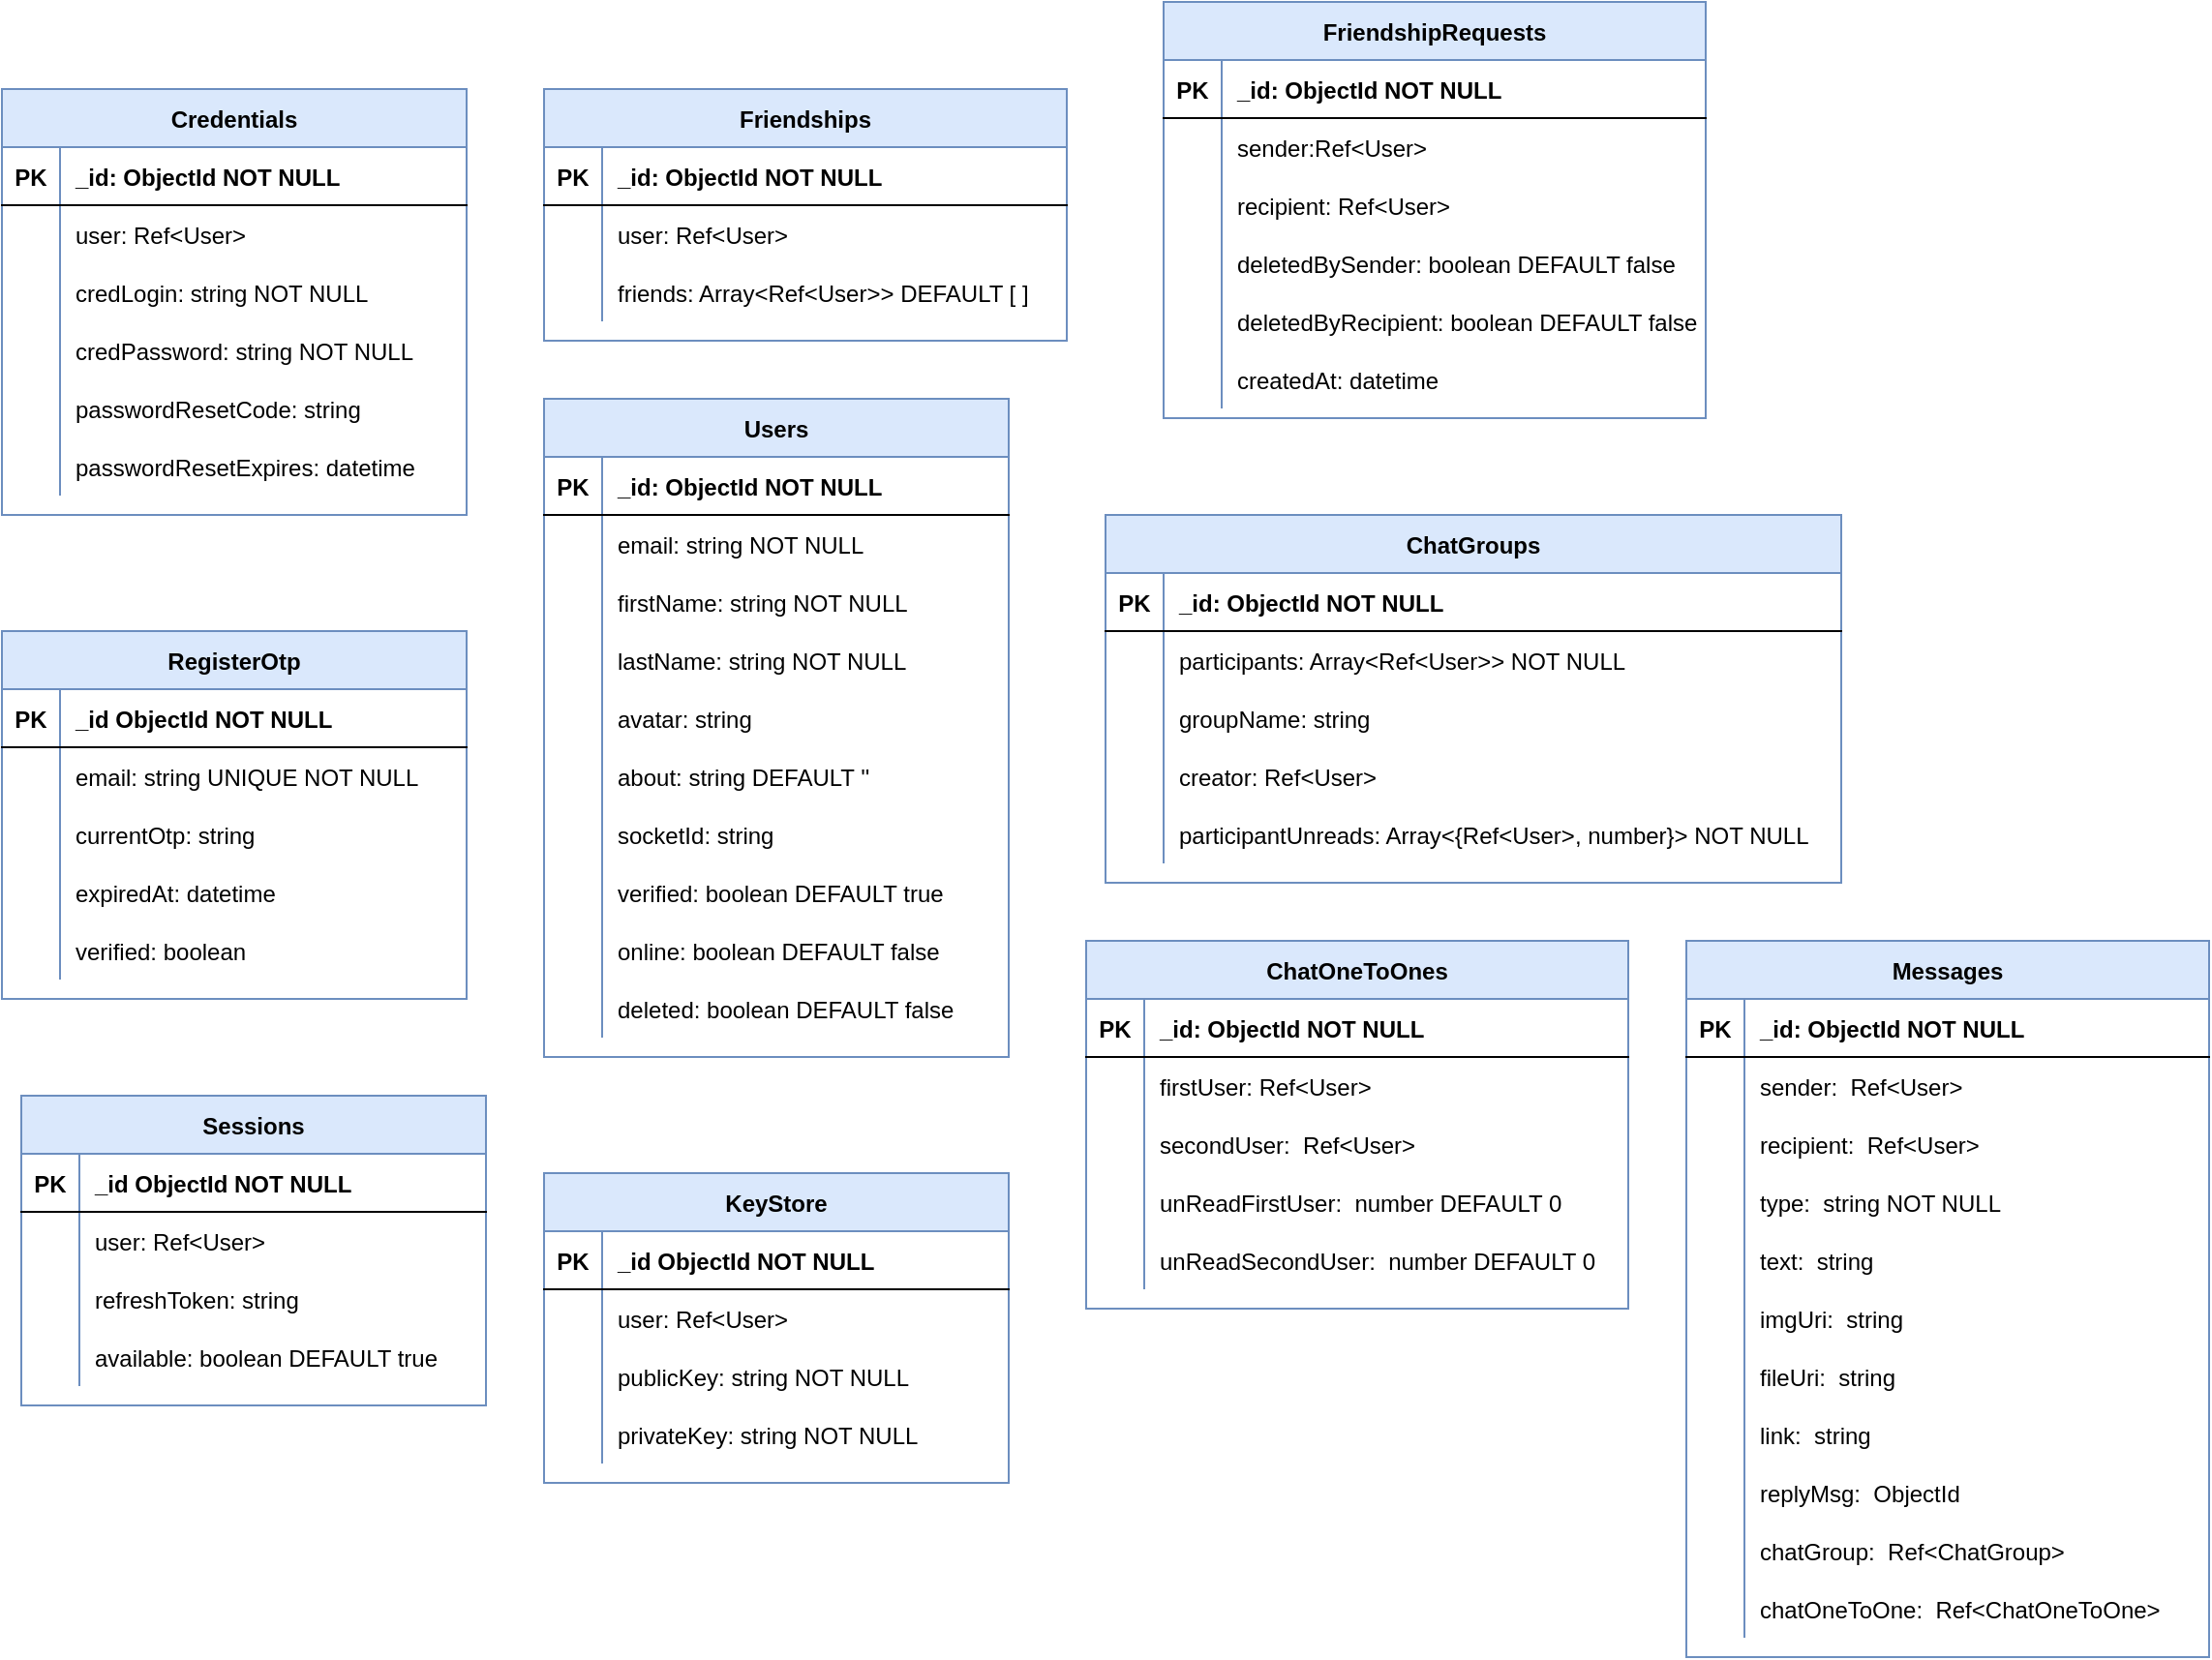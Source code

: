 <mxfile version="22.0.2" type="device">
  <diagram id="R2lEEEUBdFMjLlhIrx00" name="Page-1">
    <mxGraphModel dx="2330" dy="877" grid="1" gridSize="10" guides="1" tooltips="1" connect="1" arrows="1" fold="1" page="1" pageScale="1" pageWidth="850" pageHeight="1100" math="0" shadow="0" extFonts="Permanent Marker^https://fonts.googleapis.com/css?family=Permanent+Marker">
      <root>
        <mxCell id="0" />
        <mxCell id="1" parent="0" />
        <mxCell id="C-vyLk0tnHw3VtMMgP7b-2" value="Credentials" style="shape=table;startSize=30;container=1;collapsible=1;childLayout=tableLayout;fixedRows=1;rowLines=0;fontStyle=1;align=center;resizeLast=1;fillColor=#dae8fc;strokeColor=#6c8ebf;" parent="1" vertex="1">
          <mxGeometry x="-480" y="160" width="240" height="220" as="geometry" />
        </mxCell>
        <mxCell id="C-vyLk0tnHw3VtMMgP7b-3" value="" style="shape=partialRectangle;collapsible=0;dropTarget=0;pointerEvents=0;fillColor=none;points=[[0,0.5],[1,0.5]];portConstraint=eastwest;top=0;left=0;right=0;bottom=1;" parent="C-vyLk0tnHw3VtMMgP7b-2" vertex="1">
          <mxGeometry y="30" width="240" height="30" as="geometry" />
        </mxCell>
        <mxCell id="C-vyLk0tnHw3VtMMgP7b-4" value="PK" style="shape=partialRectangle;overflow=hidden;connectable=0;fillColor=none;top=0;left=0;bottom=0;right=0;fontStyle=1;" parent="C-vyLk0tnHw3VtMMgP7b-3" vertex="1">
          <mxGeometry width="30" height="30" as="geometry">
            <mxRectangle width="30" height="30" as="alternateBounds" />
          </mxGeometry>
        </mxCell>
        <mxCell id="C-vyLk0tnHw3VtMMgP7b-5" value="_id: ObjectId NOT NULL " style="shape=partialRectangle;overflow=hidden;connectable=0;fillColor=none;top=0;left=0;bottom=0;right=0;align=left;spacingLeft=6;fontStyle=1;" parent="C-vyLk0tnHw3VtMMgP7b-3" vertex="1">
          <mxGeometry x="30" width="210" height="30" as="geometry">
            <mxRectangle width="210" height="30" as="alternateBounds" />
          </mxGeometry>
        </mxCell>
        <mxCell id="C-vyLk0tnHw3VtMMgP7b-6" value="" style="shape=partialRectangle;collapsible=0;dropTarget=0;pointerEvents=0;fillColor=none;points=[[0,0.5],[1,0.5]];portConstraint=eastwest;top=0;left=0;right=0;bottom=0;" parent="C-vyLk0tnHw3VtMMgP7b-2" vertex="1">
          <mxGeometry y="60" width="240" height="30" as="geometry" />
        </mxCell>
        <mxCell id="C-vyLk0tnHw3VtMMgP7b-7" value="" style="shape=partialRectangle;overflow=hidden;connectable=0;fillColor=none;top=0;left=0;bottom=0;right=0;" parent="C-vyLk0tnHw3VtMMgP7b-6" vertex="1">
          <mxGeometry width="30" height="30" as="geometry">
            <mxRectangle width="30" height="30" as="alternateBounds" />
          </mxGeometry>
        </mxCell>
        <mxCell id="C-vyLk0tnHw3VtMMgP7b-8" value="user: Ref&lt;User&gt;" style="shape=partialRectangle;overflow=hidden;connectable=0;fillColor=none;top=0;left=0;bottom=0;right=0;align=left;spacingLeft=6;" parent="C-vyLk0tnHw3VtMMgP7b-6" vertex="1">
          <mxGeometry x="30" width="210" height="30" as="geometry">
            <mxRectangle width="210" height="30" as="alternateBounds" />
          </mxGeometry>
        </mxCell>
        <mxCell id="C-vyLk0tnHw3VtMMgP7b-9" value="" style="shape=partialRectangle;collapsible=0;dropTarget=0;pointerEvents=0;fillColor=none;points=[[0,0.5],[1,0.5]];portConstraint=eastwest;top=0;left=0;right=0;bottom=0;" parent="C-vyLk0tnHw3VtMMgP7b-2" vertex="1">
          <mxGeometry y="90" width="240" height="30" as="geometry" />
        </mxCell>
        <mxCell id="C-vyLk0tnHw3VtMMgP7b-10" value="" style="shape=partialRectangle;overflow=hidden;connectable=0;fillColor=none;top=0;left=0;bottom=0;right=0;" parent="C-vyLk0tnHw3VtMMgP7b-9" vertex="1">
          <mxGeometry width="30" height="30" as="geometry">
            <mxRectangle width="30" height="30" as="alternateBounds" />
          </mxGeometry>
        </mxCell>
        <mxCell id="C-vyLk0tnHw3VtMMgP7b-11" value="credLogin: string NOT NULL" style="shape=partialRectangle;overflow=hidden;connectable=0;fillColor=none;top=0;left=0;bottom=0;right=0;align=left;spacingLeft=6;" parent="C-vyLk0tnHw3VtMMgP7b-9" vertex="1">
          <mxGeometry x="30" width="210" height="30" as="geometry">
            <mxRectangle width="210" height="30" as="alternateBounds" />
          </mxGeometry>
        </mxCell>
        <mxCell id="8FXYgfhVbBnevk6M449Y-1" value="" style="shape=partialRectangle;collapsible=0;dropTarget=0;pointerEvents=0;fillColor=none;points=[[0,0.5],[1,0.5]];portConstraint=eastwest;top=0;left=0;right=0;bottom=0;" parent="C-vyLk0tnHw3VtMMgP7b-2" vertex="1">
          <mxGeometry y="120" width="240" height="30" as="geometry" />
        </mxCell>
        <mxCell id="8FXYgfhVbBnevk6M449Y-2" value="" style="shape=partialRectangle;overflow=hidden;connectable=0;fillColor=none;top=0;left=0;bottom=0;right=0;" parent="8FXYgfhVbBnevk6M449Y-1" vertex="1">
          <mxGeometry width="30" height="30" as="geometry">
            <mxRectangle width="30" height="30" as="alternateBounds" />
          </mxGeometry>
        </mxCell>
        <mxCell id="8FXYgfhVbBnevk6M449Y-3" value="credPassword: string NOT NULL" style="shape=partialRectangle;overflow=hidden;connectable=0;fillColor=none;top=0;left=0;bottom=0;right=0;align=left;spacingLeft=6;" parent="8FXYgfhVbBnevk6M449Y-1" vertex="1">
          <mxGeometry x="30" width="210" height="30" as="geometry">
            <mxRectangle width="210" height="30" as="alternateBounds" />
          </mxGeometry>
        </mxCell>
        <mxCell id="8FXYgfhVbBnevk6M449Y-4" value="" style="shape=partialRectangle;collapsible=0;dropTarget=0;pointerEvents=0;fillColor=none;points=[[0,0.5],[1,0.5]];portConstraint=eastwest;top=0;left=0;right=0;bottom=0;" parent="C-vyLk0tnHw3VtMMgP7b-2" vertex="1">
          <mxGeometry y="150" width="240" height="30" as="geometry" />
        </mxCell>
        <mxCell id="8FXYgfhVbBnevk6M449Y-5" value="" style="shape=partialRectangle;overflow=hidden;connectable=0;fillColor=none;top=0;left=0;bottom=0;right=0;" parent="8FXYgfhVbBnevk6M449Y-4" vertex="1">
          <mxGeometry width="30" height="30" as="geometry">
            <mxRectangle width="30" height="30" as="alternateBounds" />
          </mxGeometry>
        </mxCell>
        <mxCell id="8FXYgfhVbBnevk6M449Y-6" value="passwordResetCode: string" style="shape=partialRectangle;overflow=hidden;connectable=0;fillColor=none;top=0;left=0;bottom=0;right=0;align=left;spacingLeft=6;" parent="8FXYgfhVbBnevk6M449Y-4" vertex="1">
          <mxGeometry x="30" width="210" height="30" as="geometry">
            <mxRectangle width="210" height="30" as="alternateBounds" />
          </mxGeometry>
        </mxCell>
        <mxCell id="8FXYgfhVbBnevk6M449Y-7" value="" style="shape=partialRectangle;collapsible=0;dropTarget=0;pointerEvents=0;fillColor=none;points=[[0,0.5],[1,0.5]];portConstraint=eastwest;top=0;left=0;right=0;bottom=0;" parent="C-vyLk0tnHw3VtMMgP7b-2" vertex="1">
          <mxGeometry y="180" width="240" height="30" as="geometry" />
        </mxCell>
        <mxCell id="8FXYgfhVbBnevk6M449Y-8" value="" style="shape=partialRectangle;overflow=hidden;connectable=0;fillColor=none;top=0;left=0;bottom=0;right=0;" parent="8FXYgfhVbBnevk6M449Y-7" vertex="1">
          <mxGeometry width="30" height="30" as="geometry">
            <mxRectangle width="30" height="30" as="alternateBounds" />
          </mxGeometry>
        </mxCell>
        <mxCell id="8FXYgfhVbBnevk6M449Y-9" value="passwordResetExpires: datetime " style="shape=partialRectangle;overflow=hidden;connectable=0;fillColor=none;top=0;left=0;bottom=0;right=0;align=left;spacingLeft=6;" parent="8FXYgfhVbBnevk6M449Y-7" vertex="1">
          <mxGeometry x="30" width="210" height="30" as="geometry">
            <mxRectangle width="210" height="30" as="alternateBounds" />
          </mxGeometry>
        </mxCell>
        <mxCell id="C-vyLk0tnHw3VtMMgP7b-13" value="RegisterOtp" style="shape=table;startSize=30;container=1;collapsible=1;childLayout=tableLayout;fixedRows=1;rowLines=0;fontStyle=1;align=center;resizeLast=1;fillColor=#dae8fc;strokeColor=#6c8ebf;" parent="1" vertex="1">
          <mxGeometry x="-480" y="440" width="240" height="190" as="geometry" />
        </mxCell>
        <mxCell id="C-vyLk0tnHw3VtMMgP7b-14" value="" style="shape=partialRectangle;collapsible=0;dropTarget=0;pointerEvents=0;fillColor=none;points=[[0,0.5],[1,0.5]];portConstraint=eastwest;top=0;left=0;right=0;bottom=1;" parent="C-vyLk0tnHw3VtMMgP7b-13" vertex="1">
          <mxGeometry y="30" width="240" height="30" as="geometry" />
        </mxCell>
        <mxCell id="C-vyLk0tnHw3VtMMgP7b-15" value="PK" style="shape=partialRectangle;overflow=hidden;connectable=0;fillColor=none;top=0;left=0;bottom=0;right=0;fontStyle=1;" parent="C-vyLk0tnHw3VtMMgP7b-14" vertex="1">
          <mxGeometry width="30" height="30" as="geometry">
            <mxRectangle width="30" height="30" as="alternateBounds" />
          </mxGeometry>
        </mxCell>
        <mxCell id="C-vyLk0tnHw3VtMMgP7b-16" value="_id ObjectId NOT NULL " style="shape=partialRectangle;overflow=hidden;connectable=0;fillColor=none;top=0;left=0;bottom=0;right=0;align=left;spacingLeft=6;fontStyle=1;" parent="C-vyLk0tnHw3VtMMgP7b-14" vertex="1">
          <mxGeometry x="30" width="210" height="30" as="geometry">
            <mxRectangle width="210" height="30" as="alternateBounds" />
          </mxGeometry>
        </mxCell>
        <mxCell id="C-vyLk0tnHw3VtMMgP7b-17" value="" style="shape=partialRectangle;collapsible=0;dropTarget=0;pointerEvents=0;fillColor=none;points=[[0,0.5],[1,0.5]];portConstraint=eastwest;top=0;left=0;right=0;bottom=0;" parent="C-vyLk0tnHw3VtMMgP7b-13" vertex="1">
          <mxGeometry y="60" width="240" height="30" as="geometry" />
        </mxCell>
        <mxCell id="C-vyLk0tnHw3VtMMgP7b-18" value="" style="shape=partialRectangle;overflow=hidden;connectable=0;fillColor=none;top=0;left=0;bottom=0;right=0;" parent="C-vyLk0tnHw3VtMMgP7b-17" vertex="1">
          <mxGeometry width="30" height="30" as="geometry">
            <mxRectangle width="30" height="30" as="alternateBounds" />
          </mxGeometry>
        </mxCell>
        <mxCell id="C-vyLk0tnHw3VtMMgP7b-19" value="email: string UNIQUE NOT NULL" style="shape=partialRectangle;overflow=hidden;connectable=0;fillColor=none;top=0;left=0;bottom=0;right=0;align=left;spacingLeft=6;" parent="C-vyLk0tnHw3VtMMgP7b-17" vertex="1">
          <mxGeometry x="30" width="210" height="30" as="geometry">
            <mxRectangle width="210" height="30" as="alternateBounds" />
          </mxGeometry>
        </mxCell>
        <mxCell id="C-vyLk0tnHw3VtMMgP7b-20" value="" style="shape=partialRectangle;collapsible=0;dropTarget=0;pointerEvents=0;fillColor=none;points=[[0,0.5],[1,0.5]];portConstraint=eastwest;top=0;left=0;right=0;bottom=0;" parent="C-vyLk0tnHw3VtMMgP7b-13" vertex="1">
          <mxGeometry y="90" width="240" height="30" as="geometry" />
        </mxCell>
        <mxCell id="C-vyLk0tnHw3VtMMgP7b-21" value="" style="shape=partialRectangle;overflow=hidden;connectable=0;fillColor=none;top=0;left=0;bottom=0;right=0;" parent="C-vyLk0tnHw3VtMMgP7b-20" vertex="1">
          <mxGeometry width="30" height="30" as="geometry">
            <mxRectangle width="30" height="30" as="alternateBounds" />
          </mxGeometry>
        </mxCell>
        <mxCell id="C-vyLk0tnHw3VtMMgP7b-22" value="currentOtp: string" style="shape=partialRectangle;overflow=hidden;connectable=0;fillColor=none;top=0;left=0;bottom=0;right=0;align=left;spacingLeft=6;" parent="C-vyLk0tnHw3VtMMgP7b-20" vertex="1">
          <mxGeometry x="30" width="210" height="30" as="geometry">
            <mxRectangle width="210" height="30" as="alternateBounds" />
          </mxGeometry>
        </mxCell>
        <mxCell id="8FXYgfhVbBnevk6M449Y-10" value="" style="shape=partialRectangle;collapsible=0;dropTarget=0;pointerEvents=0;fillColor=none;points=[[0,0.5],[1,0.5]];portConstraint=eastwest;top=0;left=0;right=0;bottom=0;" parent="C-vyLk0tnHw3VtMMgP7b-13" vertex="1">
          <mxGeometry y="120" width="240" height="30" as="geometry" />
        </mxCell>
        <mxCell id="8FXYgfhVbBnevk6M449Y-11" value="" style="shape=partialRectangle;overflow=hidden;connectable=0;fillColor=none;top=0;left=0;bottom=0;right=0;" parent="8FXYgfhVbBnevk6M449Y-10" vertex="1">
          <mxGeometry width="30" height="30" as="geometry">
            <mxRectangle width="30" height="30" as="alternateBounds" />
          </mxGeometry>
        </mxCell>
        <mxCell id="8FXYgfhVbBnevk6M449Y-12" value="expiredAt: datetime " style="shape=partialRectangle;overflow=hidden;connectable=0;fillColor=none;top=0;left=0;bottom=0;right=0;align=left;spacingLeft=6;" parent="8FXYgfhVbBnevk6M449Y-10" vertex="1">
          <mxGeometry x="30" width="210" height="30" as="geometry">
            <mxRectangle width="210" height="30" as="alternateBounds" />
          </mxGeometry>
        </mxCell>
        <mxCell id="CXxv9O39X2KlTezxUSVJ-1" value="" style="shape=partialRectangle;collapsible=0;dropTarget=0;pointerEvents=0;fillColor=none;points=[[0,0.5],[1,0.5]];portConstraint=eastwest;top=0;left=0;right=0;bottom=0;" parent="C-vyLk0tnHw3VtMMgP7b-13" vertex="1">
          <mxGeometry y="150" width="240" height="30" as="geometry" />
        </mxCell>
        <mxCell id="CXxv9O39X2KlTezxUSVJ-2" value="" style="shape=partialRectangle;overflow=hidden;connectable=0;fillColor=none;top=0;left=0;bottom=0;right=0;" parent="CXxv9O39X2KlTezxUSVJ-1" vertex="1">
          <mxGeometry width="30" height="30" as="geometry">
            <mxRectangle width="30" height="30" as="alternateBounds" />
          </mxGeometry>
        </mxCell>
        <mxCell id="CXxv9O39X2KlTezxUSVJ-3" value="verified: boolean " style="shape=partialRectangle;overflow=hidden;connectable=0;fillColor=none;top=0;left=0;bottom=0;right=0;align=left;spacingLeft=6;" parent="CXxv9O39X2KlTezxUSVJ-1" vertex="1">
          <mxGeometry x="30" width="210" height="30" as="geometry">
            <mxRectangle width="210" height="30" as="alternateBounds" />
          </mxGeometry>
        </mxCell>
        <mxCell id="8FXYgfhVbBnevk6M449Y-16" value="Sessions" style="shape=table;startSize=30;container=1;collapsible=1;childLayout=tableLayout;fixedRows=1;rowLines=0;fontStyle=1;align=center;resizeLast=1;fillColor=#dae8fc;strokeColor=#6c8ebf;" parent="1" vertex="1">
          <mxGeometry x="-470" y="680" width="240" height="160" as="geometry" />
        </mxCell>
        <mxCell id="8FXYgfhVbBnevk6M449Y-17" value="" style="shape=partialRectangle;collapsible=0;dropTarget=0;pointerEvents=0;fillColor=none;points=[[0,0.5],[1,0.5]];portConstraint=eastwest;top=0;left=0;right=0;bottom=1;" parent="8FXYgfhVbBnevk6M449Y-16" vertex="1">
          <mxGeometry y="30" width="240" height="30" as="geometry" />
        </mxCell>
        <mxCell id="8FXYgfhVbBnevk6M449Y-18" value="PK" style="shape=partialRectangle;overflow=hidden;connectable=0;fillColor=none;top=0;left=0;bottom=0;right=0;fontStyle=1;" parent="8FXYgfhVbBnevk6M449Y-17" vertex="1">
          <mxGeometry width="30" height="30" as="geometry">
            <mxRectangle width="30" height="30" as="alternateBounds" />
          </mxGeometry>
        </mxCell>
        <mxCell id="8FXYgfhVbBnevk6M449Y-19" value="_id ObjectId NOT NULL " style="shape=partialRectangle;overflow=hidden;connectable=0;fillColor=none;top=0;left=0;bottom=0;right=0;align=left;spacingLeft=6;fontStyle=1;" parent="8FXYgfhVbBnevk6M449Y-17" vertex="1">
          <mxGeometry x="30" width="210" height="30" as="geometry">
            <mxRectangle width="210" height="30" as="alternateBounds" />
          </mxGeometry>
        </mxCell>
        <mxCell id="8FXYgfhVbBnevk6M449Y-20" value="" style="shape=partialRectangle;collapsible=0;dropTarget=0;pointerEvents=0;fillColor=none;points=[[0,0.5],[1,0.5]];portConstraint=eastwest;top=0;left=0;right=0;bottom=0;" parent="8FXYgfhVbBnevk6M449Y-16" vertex="1">
          <mxGeometry y="60" width="240" height="30" as="geometry" />
        </mxCell>
        <mxCell id="8FXYgfhVbBnevk6M449Y-21" value="" style="shape=partialRectangle;overflow=hidden;connectable=0;fillColor=none;top=0;left=0;bottom=0;right=0;" parent="8FXYgfhVbBnevk6M449Y-20" vertex="1">
          <mxGeometry width="30" height="30" as="geometry">
            <mxRectangle width="30" height="30" as="alternateBounds" />
          </mxGeometry>
        </mxCell>
        <mxCell id="8FXYgfhVbBnevk6M449Y-22" value="user: Ref&lt;User&gt;" style="shape=partialRectangle;overflow=hidden;connectable=0;fillColor=none;top=0;left=0;bottom=0;right=0;align=left;spacingLeft=6;" parent="8FXYgfhVbBnevk6M449Y-20" vertex="1">
          <mxGeometry x="30" width="210" height="30" as="geometry">
            <mxRectangle width="210" height="30" as="alternateBounds" />
          </mxGeometry>
        </mxCell>
        <mxCell id="8FXYgfhVbBnevk6M449Y-23" value="" style="shape=partialRectangle;collapsible=0;dropTarget=0;pointerEvents=0;fillColor=none;points=[[0,0.5],[1,0.5]];portConstraint=eastwest;top=0;left=0;right=0;bottom=0;" parent="8FXYgfhVbBnevk6M449Y-16" vertex="1">
          <mxGeometry y="90" width="240" height="30" as="geometry" />
        </mxCell>
        <mxCell id="8FXYgfhVbBnevk6M449Y-24" value="" style="shape=partialRectangle;overflow=hidden;connectable=0;fillColor=none;top=0;left=0;bottom=0;right=0;" parent="8FXYgfhVbBnevk6M449Y-23" vertex="1">
          <mxGeometry width="30" height="30" as="geometry">
            <mxRectangle width="30" height="30" as="alternateBounds" />
          </mxGeometry>
        </mxCell>
        <mxCell id="8FXYgfhVbBnevk6M449Y-25" value="refreshToken: string" style="shape=partialRectangle;overflow=hidden;connectable=0;fillColor=none;top=0;left=0;bottom=0;right=0;align=left;spacingLeft=6;" parent="8FXYgfhVbBnevk6M449Y-23" vertex="1">
          <mxGeometry x="30" width="210" height="30" as="geometry">
            <mxRectangle width="210" height="30" as="alternateBounds" />
          </mxGeometry>
        </mxCell>
        <mxCell id="8FXYgfhVbBnevk6M449Y-33" value="" style="shape=partialRectangle;collapsible=0;dropTarget=0;pointerEvents=0;fillColor=none;points=[[0,0.5],[1,0.5]];portConstraint=eastwest;top=0;left=0;right=0;bottom=0;" parent="8FXYgfhVbBnevk6M449Y-16" vertex="1">
          <mxGeometry y="120" width="240" height="30" as="geometry" />
        </mxCell>
        <mxCell id="8FXYgfhVbBnevk6M449Y-34" value="" style="shape=partialRectangle;overflow=hidden;connectable=0;fillColor=none;top=0;left=0;bottom=0;right=0;" parent="8FXYgfhVbBnevk6M449Y-33" vertex="1">
          <mxGeometry width="30" height="30" as="geometry">
            <mxRectangle width="30" height="30" as="alternateBounds" />
          </mxGeometry>
        </mxCell>
        <mxCell id="8FXYgfhVbBnevk6M449Y-35" value="available: boolean DEFAULT true" style="shape=partialRectangle;overflow=hidden;connectable=0;fillColor=none;top=0;left=0;bottom=0;right=0;align=left;spacingLeft=6;" parent="8FXYgfhVbBnevk6M449Y-33" vertex="1">
          <mxGeometry x="30" width="210" height="30" as="geometry">
            <mxRectangle width="210" height="30" as="alternateBounds" />
          </mxGeometry>
        </mxCell>
        <mxCell id="8FXYgfhVbBnevk6M449Y-36" value="KeyStore" style="shape=table;startSize=30;container=1;collapsible=1;childLayout=tableLayout;fixedRows=1;rowLines=0;fontStyle=1;align=center;resizeLast=1;fillColor=#dae8fc;strokeColor=#6c8ebf;" parent="1" vertex="1">
          <mxGeometry x="-200" y="720" width="240" height="160" as="geometry" />
        </mxCell>
        <mxCell id="8FXYgfhVbBnevk6M449Y-37" value="" style="shape=partialRectangle;collapsible=0;dropTarget=0;pointerEvents=0;fillColor=none;points=[[0,0.5],[1,0.5]];portConstraint=eastwest;top=0;left=0;right=0;bottom=1;" parent="8FXYgfhVbBnevk6M449Y-36" vertex="1">
          <mxGeometry y="30" width="240" height="30" as="geometry" />
        </mxCell>
        <mxCell id="8FXYgfhVbBnevk6M449Y-38" value="PK" style="shape=partialRectangle;overflow=hidden;connectable=0;fillColor=none;top=0;left=0;bottom=0;right=0;fontStyle=1;" parent="8FXYgfhVbBnevk6M449Y-37" vertex="1">
          <mxGeometry width="30" height="30" as="geometry">
            <mxRectangle width="30" height="30" as="alternateBounds" />
          </mxGeometry>
        </mxCell>
        <mxCell id="8FXYgfhVbBnevk6M449Y-39" value="_id ObjectId NOT NULL " style="shape=partialRectangle;overflow=hidden;connectable=0;fillColor=none;top=0;left=0;bottom=0;right=0;align=left;spacingLeft=6;fontStyle=1;" parent="8FXYgfhVbBnevk6M449Y-37" vertex="1">
          <mxGeometry x="30" width="210" height="30" as="geometry">
            <mxRectangle width="210" height="30" as="alternateBounds" />
          </mxGeometry>
        </mxCell>
        <mxCell id="8FXYgfhVbBnevk6M449Y-40" value="" style="shape=partialRectangle;collapsible=0;dropTarget=0;pointerEvents=0;fillColor=none;points=[[0,0.5],[1,0.5]];portConstraint=eastwest;top=0;left=0;right=0;bottom=0;" parent="8FXYgfhVbBnevk6M449Y-36" vertex="1">
          <mxGeometry y="60" width="240" height="30" as="geometry" />
        </mxCell>
        <mxCell id="8FXYgfhVbBnevk6M449Y-41" value="" style="shape=partialRectangle;overflow=hidden;connectable=0;fillColor=none;top=0;left=0;bottom=0;right=0;" parent="8FXYgfhVbBnevk6M449Y-40" vertex="1">
          <mxGeometry width="30" height="30" as="geometry">
            <mxRectangle width="30" height="30" as="alternateBounds" />
          </mxGeometry>
        </mxCell>
        <mxCell id="8FXYgfhVbBnevk6M449Y-42" value="user: Ref&lt;User&gt;" style="shape=partialRectangle;overflow=hidden;connectable=0;fillColor=none;top=0;left=0;bottom=0;right=0;align=left;spacingLeft=6;" parent="8FXYgfhVbBnevk6M449Y-40" vertex="1">
          <mxGeometry x="30" width="210" height="30" as="geometry">
            <mxRectangle width="210" height="30" as="alternateBounds" />
          </mxGeometry>
        </mxCell>
        <mxCell id="8FXYgfhVbBnevk6M449Y-43" value="" style="shape=partialRectangle;collapsible=0;dropTarget=0;pointerEvents=0;fillColor=none;points=[[0,0.5],[1,0.5]];portConstraint=eastwest;top=0;left=0;right=0;bottom=0;" parent="8FXYgfhVbBnevk6M449Y-36" vertex="1">
          <mxGeometry y="90" width="240" height="30" as="geometry" />
        </mxCell>
        <mxCell id="8FXYgfhVbBnevk6M449Y-44" value="" style="shape=partialRectangle;overflow=hidden;connectable=0;fillColor=none;top=0;left=0;bottom=0;right=0;" parent="8FXYgfhVbBnevk6M449Y-43" vertex="1">
          <mxGeometry width="30" height="30" as="geometry">
            <mxRectangle width="30" height="30" as="alternateBounds" />
          </mxGeometry>
        </mxCell>
        <mxCell id="8FXYgfhVbBnevk6M449Y-45" value="publicKey: string NOT NULL" style="shape=partialRectangle;overflow=hidden;connectable=0;fillColor=none;top=0;left=0;bottom=0;right=0;align=left;spacingLeft=6;" parent="8FXYgfhVbBnevk6M449Y-43" vertex="1">
          <mxGeometry x="30" width="210" height="30" as="geometry">
            <mxRectangle width="210" height="30" as="alternateBounds" />
          </mxGeometry>
        </mxCell>
        <mxCell id="8FXYgfhVbBnevk6M449Y-49" value="" style="shape=partialRectangle;collapsible=0;dropTarget=0;pointerEvents=0;fillColor=none;points=[[0,0.5],[1,0.5]];portConstraint=eastwest;top=0;left=0;right=0;bottom=0;" parent="8FXYgfhVbBnevk6M449Y-36" vertex="1">
          <mxGeometry y="120" width="240" height="30" as="geometry" />
        </mxCell>
        <mxCell id="8FXYgfhVbBnevk6M449Y-50" value="" style="shape=partialRectangle;overflow=hidden;connectable=0;fillColor=none;top=0;left=0;bottom=0;right=0;" parent="8FXYgfhVbBnevk6M449Y-49" vertex="1">
          <mxGeometry width="30" height="30" as="geometry">
            <mxRectangle width="30" height="30" as="alternateBounds" />
          </mxGeometry>
        </mxCell>
        <mxCell id="8FXYgfhVbBnevk6M449Y-51" value="privateKey: string NOT NULL" style="shape=partialRectangle;overflow=hidden;connectable=0;fillColor=none;top=0;left=0;bottom=0;right=0;align=left;spacingLeft=6;" parent="8FXYgfhVbBnevk6M449Y-49" vertex="1">
          <mxGeometry x="30" width="210" height="30" as="geometry">
            <mxRectangle width="210" height="30" as="alternateBounds" />
          </mxGeometry>
        </mxCell>
        <mxCell id="C-vyLk0tnHw3VtMMgP7b-23" value="Users" style="shape=table;startSize=30;container=1;collapsible=1;childLayout=tableLayout;fixedRows=1;rowLines=0;fontStyle=1;align=center;resizeLast=1;fillColor=#dae8fc;strokeColor=#6c8ebf;" parent="1" vertex="1">
          <mxGeometry x="-200" y="320" width="240" height="340" as="geometry" />
        </mxCell>
        <mxCell id="C-vyLk0tnHw3VtMMgP7b-24" value="" style="shape=partialRectangle;collapsible=0;dropTarget=0;pointerEvents=0;fillColor=none;points=[[0,0.5],[1,0.5]];portConstraint=eastwest;top=0;left=0;right=0;bottom=1;" parent="C-vyLk0tnHw3VtMMgP7b-23" vertex="1">
          <mxGeometry y="30" width="240" height="30" as="geometry" />
        </mxCell>
        <mxCell id="C-vyLk0tnHw3VtMMgP7b-25" value="PK" style="shape=partialRectangle;overflow=hidden;connectable=0;fillColor=none;top=0;left=0;bottom=0;right=0;fontStyle=1;" parent="C-vyLk0tnHw3VtMMgP7b-24" vertex="1">
          <mxGeometry width="30" height="30" as="geometry">
            <mxRectangle width="30" height="30" as="alternateBounds" />
          </mxGeometry>
        </mxCell>
        <mxCell id="C-vyLk0tnHw3VtMMgP7b-26" value="_id: ObjectId NOT NULL" style="shape=partialRectangle;overflow=hidden;connectable=0;fillColor=none;top=0;left=0;bottom=0;right=0;align=left;spacingLeft=6;fontStyle=1;" parent="C-vyLk0tnHw3VtMMgP7b-24" vertex="1">
          <mxGeometry x="30" width="210" height="30" as="geometry">
            <mxRectangle width="210" height="30" as="alternateBounds" />
          </mxGeometry>
        </mxCell>
        <mxCell id="C-vyLk0tnHw3VtMMgP7b-27" value="" style="shape=partialRectangle;collapsible=0;dropTarget=0;pointerEvents=0;fillColor=none;points=[[0,0.5],[1,0.5]];portConstraint=eastwest;top=0;left=0;right=0;bottom=0;" parent="C-vyLk0tnHw3VtMMgP7b-23" vertex="1">
          <mxGeometry y="60" width="240" height="30" as="geometry" />
        </mxCell>
        <mxCell id="C-vyLk0tnHw3VtMMgP7b-28" value="" style="shape=partialRectangle;overflow=hidden;connectable=0;fillColor=none;top=0;left=0;bottom=0;right=0;" parent="C-vyLk0tnHw3VtMMgP7b-27" vertex="1">
          <mxGeometry width="30" height="30" as="geometry">
            <mxRectangle width="30" height="30" as="alternateBounds" />
          </mxGeometry>
        </mxCell>
        <mxCell id="C-vyLk0tnHw3VtMMgP7b-29" value="email: string NOT NULL" style="shape=partialRectangle;overflow=hidden;connectable=0;fillColor=none;top=0;left=0;bottom=0;right=0;align=left;spacingLeft=6;" parent="C-vyLk0tnHw3VtMMgP7b-27" vertex="1">
          <mxGeometry x="30" width="210" height="30" as="geometry">
            <mxRectangle width="210" height="30" as="alternateBounds" />
          </mxGeometry>
        </mxCell>
        <mxCell id="3KcH85asOdiNwpLxZu9B-2" value="" style="shape=partialRectangle;collapsible=0;dropTarget=0;pointerEvents=0;fillColor=none;points=[[0,0.5],[1,0.5]];portConstraint=eastwest;top=0;left=0;right=0;bottom=0;" parent="C-vyLk0tnHw3VtMMgP7b-23" vertex="1">
          <mxGeometry y="90" width="240" height="30" as="geometry" />
        </mxCell>
        <mxCell id="3KcH85asOdiNwpLxZu9B-3" value="" style="shape=partialRectangle;overflow=hidden;connectable=0;fillColor=none;top=0;left=0;bottom=0;right=0;" parent="3KcH85asOdiNwpLxZu9B-2" vertex="1">
          <mxGeometry width="30" height="30" as="geometry">
            <mxRectangle width="30" height="30" as="alternateBounds" />
          </mxGeometry>
        </mxCell>
        <mxCell id="3KcH85asOdiNwpLxZu9B-4" value="firstName: string NOT NULL" style="shape=partialRectangle;overflow=hidden;connectable=0;fillColor=none;top=0;left=0;bottom=0;right=0;align=left;spacingLeft=6;" parent="3KcH85asOdiNwpLxZu9B-2" vertex="1">
          <mxGeometry x="30" width="210" height="30" as="geometry">
            <mxRectangle width="210" height="30" as="alternateBounds" />
          </mxGeometry>
        </mxCell>
        <mxCell id="3KcH85asOdiNwpLxZu9B-5" value="" style="shape=partialRectangle;collapsible=0;dropTarget=0;pointerEvents=0;fillColor=none;points=[[0,0.5],[1,0.5]];portConstraint=eastwest;top=0;left=0;right=0;bottom=0;" parent="C-vyLk0tnHw3VtMMgP7b-23" vertex="1">
          <mxGeometry y="120" width="240" height="30" as="geometry" />
        </mxCell>
        <mxCell id="3KcH85asOdiNwpLxZu9B-6" value="" style="shape=partialRectangle;overflow=hidden;connectable=0;fillColor=none;top=0;left=0;bottom=0;right=0;" parent="3KcH85asOdiNwpLxZu9B-5" vertex="1">
          <mxGeometry width="30" height="30" as="geometry">
            <mxRectangle width="30" height="30" as="alternateBounds" />
          </mxGeometry>
        </mxCell>
        <mxCell id="3KcH85asOdiNwpLxZu9B-7" value="lastName: string NOT NULL" style="shape=partialRectangle;overflow=hidden;connectable=0;fillColor=none;top=0;left=0;bottom=0;right=0;align=left;spacingLeft=6;" parent="3KcH85asOdiNwpLxZu9B-5" vertex="1">
          <mxGeometry x="30" width="210" height="30" as="geometry">
            <mxRectangle width="210" height="30" as="alternateBounds" />
          </mxGeometry>
        </mxCell>
        <mxCell id="3KcH85asOdiNwpLxZu9B-8" value="" style="shape=partialRectangle;collapsible=0;dropTarget=0;pointerEvents=0;fillColor=none;points=[[0,0.5],[1,0.5]];portConstraint=eastwest;top=0;left=0;right=0;bottom=0;" parent="C-vyLk0tnHw3VtMMgP7b-23" vertex="1">
          <mxGeometry y="150" width="240" height="30" as="geometry" />
        </mxCell>
        <mxCell id="3KcH85asOdiNwpLxZu9B-9" value="" style="shape=partialRectangle;overflow=hidden;connectable=0;fillColor=none;top=0;left=0;bottom=0;right=0;" parent="3KcH85asOdiNwpLxZu9B-8" vertex="1">
          <mxGeometry width="30" height="30" as="geometry">
            <mxRectangle width="30" height="30" as="alternateBounds" />
          </mxGeometry>
        </mxCell>
        <mxCell id="3KcH85asOdiNwpLxZu9B-10" value="avatar: string" style="shape=partialRectangle;overflow=hidden;connectable=0;fillColor=none;top=0;left=0;bottom=0;right=0;align=left;spacingLeft=6;" parent="3KcH85asOdiNwpLxZu9B-8" vertex="1">
          <mxGeometry x="30" width="210" height="30" as="geometry">
            <mxRectangle width="210" height="30" as="alternateBounds" />
          </mxGeometry>
        </mxCell>
        <mxCell id="xb-siyKNuEiQRJEmvNvb-2" value="" style="shape=partialRectangle;collapsible=0;dropTarget=0;pointerEvents=0;fillColor=none;points=[[0,0.5],[1,0.5]];portConstraint=eastwest;top=0;left=0;right=0;bottom=0;" parent="C-vyLk0tnHw3VtMMgP7b-23" vertex="1">
          <mxGeometry y="180" width="240" height="30" as="geometry" />
        </mxCell>
        <mxCell id="xb-siyKNuEiQRJEmvNvb-3" value="" style="shape=partialRectangle;overflow=hidden;connectable=0;fillColor=none;top=0;left=0;bottom=0;right=0;" parent="xb-siyKNuEiQRJEmvNvb-2" vertex="1">
          <mxGeometry width="30" height="30" as="geometry">
            <mxRectangle width="30" height="30" as="alternateBounds" />
          </mxGeometry>
        </mxCell>
        <mxCell id="xb-siyKNuEiQRJEmvNvb-4" value="about: string DEFAULT &#39;&#39;" style="shape=partialRectangle;overflow=hidden;connectable=0;fillColor=none;top=0;left=0;bottom=0;right=0;align=left;spacingLeft=6;" parent="xb-siyKNuEiQRJEmvNvb-2" vertex="1">
          <mxGeometry x="30" width="210" height="30" as="geometry">
            <mxRectangle width="210" height="30" as="alternateBounds" />
          </mxGeometry>
        </mxCell>
        <mxCell id="xb-siyKNuEiQRJEmvNvb-5" value="" style="shape=partialRectangle;collapsible=0;dropTarget=0;pointerEvents=0;fillColor=none;points=[[0,0.5],[1,0.5]];portConstraint=eastwest;top=0;left=0;right=0;bottom=0;" parent="C-vyLk0tnHw3VtMMgP7b-23" vertex="1">
          <mxGeometry y="210" width="240" height="30" as="geometry" />
        </mxCell>
        <mxCell id="xb-siyKNuEiQRJEmvNvb-6" value="" style="shape=partialRectangle;overflow=hidden;connectable=0;fillColor=none;top=0;left=0;bottom=0;right=0;" parent="xb-siyKNuEiQRJEmvNvb-5" vertex="1">
          <mxGeometry width="30" height="30" as="geometry">
            <mxRectangle width="30" height="30" as="alternateBounds" />
          </mxGeometry>
        </mxCell>
        <mxCell id="xb-siyKNuEiQRJEmvNvb-7" value="socketId: string" style="shape=partialRectangle;overflow=hidden;connectable=0;fillColor=none;top=0;left=0;bottom=0;right=0;align=left;spacingLeft=6;" parent="xb-siyKNuEiQRJEmvNvb-5" vertex="1">
          <mxGeometry x="30" width="210" height="30" as="geometry">
            <mxRectangle width="210" height="30" as="alternateBounds" />
          </mxGeometry>
        </mxCell>
        <mxCell id="3KcH85asOdiNwpLxZu9B-11" value="" style="shape=partialRectangle;collapsible=0;dropTarget=0;pointerEvents=0;fillColor=none;points=[[0,0.5],[1,0.5]];portConstraint=eastwest;top=0;left=0;right=0;bottom=0;" parent="C-vyLk0tnHw3VtMMgP7b-23" vertex="1">
          <mxGeometry y="240" width="240" height="30" as="geometry" />
        </mxCell>
        <mxCell id="3KcH85asOdiNwpLxZu9B-12" value="" style="shape=partialRectangle;overflow=hidden;connectable=0;fillColor=none;top=0;left=0;bottom=0;right=0;" parent="3KcH85asOdiNwpLxZu9B-11" vertex="1">
          <mxGeometry width="30" height="30" as="geometry">
            <mxRectangle width="30" height="30" as="alternateBounds" />
          </mxGeometry>
        </mxCell>
        <mxCell id="3KcH85asOdiNwpLxZu9B-13" value="verified: boolean DEFAULT true" style="shape=partialRectangle;overflow=hidden;connectable=0;fillColor=none;top=0;left=0;bottom=0;right=0;align=left;spacingLeft=6;" parent="3KcH85asOdiNwpLxZu9B-11" vertex="1">
          <mxGeometry x="30" width="210" height="30" as="geometry">
            <mxRectangle width="210" height="30" as="alternateBounds" />
          </mxGeometry>
        </mxCell>
        <mxCell id="Ceu7GNeVymosZENce5Qo-5" value="" style="shape=partialRectangle;collapsible=0;dropTarget=0;pointerEvents=0;fillColor=none;points=[[0,0.5],[1,0.5]];portConstraint=eastwest;top=0;left=0;right=0;bottom=0;" parent="C-vyLk0tnHw3VtMMgP7b-23" vertex="1">
          <mxGeometry y="270" width="240" height="30" as="geometry" />
        </mxCell>
        <mxCell id="Ceu7GNeVymosZENce5Qo-6" value="" style="shape=partialRectangle;overflow=hidden;connectable=0;fillColor=none;top=0;left=0;bottom=0;right=0;" parent="Ceu7GNeVymosZENce5Qo-5" vertex="1">
          <mxGeometry width="30" height="30" as="geometry">
            <mxRectangle width="30" height="30" as="alternateBounds" />
          </mxGeometry>
        </mxCell>
        <mxCell id="Ceu7GNeVymosZENce5Qo-7" value="online: boolean DEFAULT false" style="shape=partialRectangle;overflow=hidden;connectable=0;fillColor=none;top=0;left=0;bottom=0;right=0;align=left;spacingLeft=6;" parent="Ceu7GNeVymosZENce5Qo-5" vertex="1">
          <mxGeometry x="30" width="210" height="30" as="geometry">
            <mxRectangle width="210" height="30" as="alternateBounds" />
          </mxGeometry>
        </mxCell>
        <mxCell id="xb-siyKNuEiQRJEmvNvb-8" value="" style="shape=partialRectangle;collapsible=0;dropTarget=0;pointerEvents=0;fillColor=none;points=[[0,0.5],[1,0.5]];portConstraint=eastwest;top=0;left=0;right=0;bottom=0;" parent="C-vyLk0tnHw3VtMMgP7b-23" vertex="1">
          <mxGeometry y="300" width="240" height="30" as="geometry" />
        </mxCell>
        <mxCell id="xb-siyKNuEiQRJEmvNvb-9" value="" style="shape=partialRectangle;overflow=hidden;connectable=0;fillColor=none;top=0;left=0;bottom=0;right=0;" parent="xb-siyKNuEiQRJEmvNvb-8" vertex="1">
          <mxGeometry width="30" height="30" as="geometry">
            <mxRectangle width="30" height="30" as="alternateBounds" />
          </mxGeometry>
        </mxCell>
        <mxCell id="xb-siyKNuEiQRJEmvNvb-10" value="deleted: boolean DEFAULT false" style="shape=partialRectangle;overflow=hidden;connectable=0;fillColor=none;top=0;left=0;bottom=0;right=0;align=left;spacingLeft=6;" parent="xb-siyKNuEiQRJEmvNvb-8" vertex="1">
          <mxGeometry x="30" width="210" height="30" as="geometry">
            <mxRectangle width="210" height="30" as="alternateBounds" />
          </mxGeometry>
        </mxCell>
        <mxCell id="xb-siyKNuEiQRJEmvNvb-11" value="Friendships" style="shape=table;startSize=30;container=1;collapsible=1;childLayout=tableLayout;fixedRows=1;rowLines=0;fontStyle=1;align=center;resizeLast=1;fillColor=#dae8fc;strokeColor=#6c8ebf;" parent="1" vertex="1">
          <mxGeometry x="-200" y="160" width="270" height="130" as="geometry" />
        </mxCell>
        <mxCell id="xb-siyKNuEiQRJEmvNvb-12" value="" style="shape=partialRectangle;collapsible=0;dropTarget=0;pointerEvents=0;fillColor=none;points=[[0,0.5],[1,0.5]];portConstraint=eastwest;top=0;left=0;right=0;bottom=1;" parent="xb-siyKNuEiQRJEmvNvb-11" vertex="1">
          <mxGeometry y="30" width="270" height="30" as="geometry" />
        </mxCell>
        <mxCell id="xb-siyKNuEiQRJEmvNvb-13" value="PK" style="shape=partialRectangle;overflow=hidden;connectable=0;fillColor=none;top=0;left=0;bottom=0;right=0;fontStyle=1;" parent="xb-siyKNuEiQRJEmvNvb-12" vertex="1">
          <mxGeometry width="30" height="30" as="geometry">
            <mxRectangle width="30" height="30" as="alternateBounds" />
          </mxGeometry>
        </mxCell>
        <mxCell id="xb-siyKNuEiQRJEmvNvb-14" value="_id: ObjectId NOT NULL" style="shape=partialRectangle;overflow=hidden;connectable=0;fillColor=none;top=0;left=0;bottom=0;right=0;align=left;spacingLeft=6;fontStyle=1;" parent="xb-siyKNuEiQRJEmvNvb-12" vertex="1">
          <mxGeometry x="30" width="240" height="30" as="geometry">
            <mxRectangle width="240" height="30" as="alternateBounds" />
          </mxGeometry>
        </mxCell>
        <mxCell id="xb-siyKNuEiQRJEmvNvb-15" value="" style="shape=partialRectangle;collapsible=0;dropTarget=0;pointerEvents=0;fillColor=none;points=[[0,0.5],[1,0.5]];portConstraint=eastwest;top=0;left=0;right=0;bottom=0;" parent="xb-siyKNuEiQRJEmvNvb-11" vertex="1">
          <mxGeometry y="60" width="270" height="30" as="geometry" />
        </mxCell>
        <mxCell id="xb-siyKNuEiQRJEmvNvb-16" value="" style="shape=partialRectangle;overflow=hidden;connectable=0;fillColor=none;top=0;left=0;bottom=0;right=0;" parent="xb-siyKNuEiQRJEmvNvb-15" vertex="1">
          <mxGeometry width="30" height="30" as="geometry">
            <mxRectangle width="30" height="30" as="alternateBounds" />
          </mxGeometry>
        </mxCell>
        <mxCell id="xb-siyKNuEiQRJEmvNvb-17" value="user: Ref&lt;User&gt;" style="shape=partialRectangle;overflow=hidden;connectable=0;fillColor=none;top=0;left=0;bottom=0;right=0;align=left;spacingLeft=6;" parent="xb-siyKNuEiQRJEmvNvb-15" vertex="1">
          <mxGeometry x="30" width="240" height="30" as="geometry">
            <mxRectangle width="240" height="30" as="alternateBounds" />
          </mxGeometry>
        </mxCell>
        <mxCell id="xb-siyKNuEiQRJEmvNvb-18" value="" style="shape=partialRectangle;collapsible=0;dropTarget=0;pointerEvents=0;fillColor=none;points=[[0,0.5],[1,0.5]];portConstraint=eastwest;top=0;left=0;right=0;bottom=0;" parent="xb-siyKNuEiQRJEmvNvb-11" vertex="1">
          <mxGeometry y="90" width="270" height="30" as="geometry" />
        </mxCell>
        <mxCell id="xb-siyKNuEiQRJEmvNvb-19" value="" style="shape=partialRectangle;overflow=hidden;connectable=0;fillColor=none;top=0;left=0;bottom=0;right=0;" parent="xb-siyKNuEiQRJEmvNvb-18" vertex="1">
          <mxGeometry width="30" height="30" as="geometry">
            <mxRectangle width="30" height="30" as="alternateBounds" />
          </mxGeometry>
        </mxCell>
        <mxCell id="xb-siyKNuEiQRJEmvNvb-20" value="friends: Array&lt;Ref&lt;User&gt;&gt; DEFAULT [ ]" style="shape=partialRectangle;overflow=hidden;connectable=0;fillColor=none;top=0;left=0;bottom=0;right=0;align=left;spacingLeft=6;" parent="xb-siyKNuEiQRJEmvNvb-18" vertex="1">
          <mxGeometry x="30" width="240" height="30" as="geometry">
            <mxRectangle width="240" height="30" as="alternateBounds" />
          </mxGeometry>
        </mxCell>
        <mxCell id="xb-siyKNuEiQRJEmvNvb-42" value="FriendshipRequests" style="shape=table;startSize=30;container=1;collapsible=1;childLayout=tableLayout;fixedRows=1;rowLines=0;fontStyle=1;align=center;resizeLast=1;fillColor=#dae8fc;strokeColor=#6c8ebf;" parent="1" vertex="1">
          <mxGeometry x="120" y="115" width="280" height="215" as="geometry" />
        </mxCell>
        <mxCell id="xb-siyKNuEiQRJEmvNvb-43" value="" style="shape=partialRectangle;collapsible=0;dropTarget=0;pointerEvents=0;fillColor=none;points=[[0,0.5],[1,0.5]];portConstraint=eastwest;top=0;left=0;right=0;bottom=1;" parent="xb-siyKNuEiQRJEmvNvb-42" vertex="1">
          <mxGeometry y="30" width="280" height="30" as="geometry" />
        </mxCell>
        <mxCell id="xb-siyKNuEiQRJEmvNvb-44" value="PK" style="shape=partialRectangle;overflow=hidden;connectable=0;fillColor=none;top=0;left=0;bottom=0;right=0;fontStyle=1;" parent="xb-siyKNuEiQRJEmvNvb-43" vertex="1">
          <mxGeometry width="30" height="30" as="geometry">
            <mxRectangle width="30" height="30" as="alternateBounds" />
          </mxGeometry>
        </mxCell>
        <mxCell id="xb-siyKNuEiQRJEmvNvb-45" value="_id: ObjectId NOT NULL" style="shape=partialRectangle;overflow=hidden;connectable=0;fillColor=none;top=0;left=0;bottom=0;right=0;align=left;spacingLeft=6;fontStyle=1;" parent="xb-siyKNuEiQRJEmvNvb-43" vertex="1">
          <mxGeometry x="30" width="250" height="30" as="geometry">
            <mxRectangle width="250" height="30" as="alternateBounds" />
          </mxGeometry>
        </mxCell>
        <mxCell id="xb-siyKNuEiQRJEmvNvb-46" value="" style="shape=partialRectangle;collapsible=0;dropTarget=0;pointerEvents=0;fillColor=none;points=[[0,0.5],[1,0.5]];portConstraint=eastwest;top=0;left=0;right=0;bottom=0;" parent="xb-siyKNuEiQRJEmvNvb-42" vertex="1">
          <mxGeometry y="60" width="280" height="30" as="geometry" />
        </mxCell>
        <mxCell id="xb-siyKNuEiQRJEmvNvb-47" value="" style="shape=partialRectangle;overflow=hidden;connectable=0;fillColor=none;top=0;left=0;bottom=0;right=0;" parent="xb-siyKNuEiQRJEmvNvb-46" vertex="1">
          <mxGeometry width="30" height="30" as="geometry">
            <mxRectangle width="30" height="30" as="alternateBounds" />
          </mxGeometry>
        </mxCell>
        <mxCell id="xb-siyKNuEiQRJEmvNvb-48" value="sender:Ref&lt;User&gt;" style="shape=partialRectangle;overflow=hidden;connectable=0;fillColor=none;top=0;left=0;bottom=0;right=0;align=left;spacingLeft=6;" parent="xb-siyKNuEiQRJEmvNvb-46" vertex="1">
          <mxGeometry x="30" width="250" height="30" as="geometry">
            <mxRectangle width="250" height="30" as="alternateBounds" />
          </mxGeometry>
        </mxCell>
        <mxCell id="xb-siyKNuEiQRJEmvNvb-49" value="" style="shape=partialRectangle;collapsible=0;dropTarget=0;pointerEvents=0;fillColor=none;points=[[0,0.5],[1,0.5]];portConstraint=eastwest;top=0;left=0;right=0;bottom=0;" parent="xb-siyKNuEiQRJEmvNvb-42" vertex="1">
          <mxGeometry y="90" width="280" height="30" as="geometry" />
        </mxCell>
        <mxCell id="xb-siyKNuEiQRJEmvNvb-50" value="" style="shape=partialRectangle;overflow=hidden;connectable=0;fillColor=none;top=0;left=0;bottom=0;right=0;" parent="xb-siyKNuEiQRJEmvNvb-49" vertex="1">
          <mxGeometry width="30" height="30" as="geometry">
            <mxRectangle width="30" height="30" as="alternateBounds" />
          </mxGeometry>
        </mxCell>
        <mxCell id="xb-siyKNuEiQRJEmvNvb-51" value="recipient: Ref&lt;User&gt;" style="shape=partialRectangle;overflow=hidden;connectable=0;fillColor=none;top=0;left=0;bottom=0;right=0;align=left;spacingLeft=6;" parent="xb-siyKNuEiQRJEmvNvb-49" vertex="1">
          <mxGeometry x="30" width="250" height="30" as="geometry">
            <mxRectangle width="250" height="30" as="alternateBounds" />
          </mxGeometry>
        </mxCell>
        <mxCell id="qp9aHZvgw0hQby_9lQrQ-4" value="" style="shape=partialRectangle;collapsible=0;dropTarget=0;pointerEvents=0;fillColor=none;points=[[0,0.5],[1,0.5]];portConstraint=eastwest;top=0;left=0;right=0;bottom=0;" parent="xb-siyKNuEiQRJEmvNvb-42" vertex="1">
          <mxGeometry y="120" width="280" height="30" as="geometry" />
        </mxCell>
        <mxCell id="qp9aHZvgw0hQby_9lQrQ-5" value="" style="shape=partialRectangle;overflow=hidden;connectable=0;fillColor=none;top=0;left=0;bottom=0;right=0;" parent="qp9aHZvgw0hQby_9lQrQ-4" vertex="1">
          <mxGeometry width="30" height="30" as="geometry">
            <mxRectangle width="30" height="30" as="alternateBounds" />
          </mxGeometry>
        </mxCell>
        <mxCell id="qp9aHZvgw0hQby_9lQrQ-6" value="deletedBySender: boolean DEFAULT false" style="shape=partialRectangle;overflow=hidden;connectable=0;fillColor=none;top=0;left=0;bottom=0;right=0;align=left;spacingLeft=6;" parent="qp9aHZvgw0hQby_9lQrQ-4" vertex="1">
          <mxGeometry x="30" width="250" height="30" as="geometry">
            <mxRectangle width="250" height="30" as="alternateBounds" />
          </mxGeometry>
        </mxCell>
        <mxCell id="qp9aHZvgw0hQby_9lQrQ-7" value="" style="shape=partialRectangle;collapsible=0;dropTarget=0;pointerEvents=0;fillColor=none;points=[[0,0.5],[1,0.5]];portConstraint=eastwest;top=0;left=0;right=0;bottom=0;" parent="xb-siyKNuEiQRJEmvNvb-42" vertex="1">
          <mxGeometry y="150" width="280" height="30" as="geometry" />
        </mxCell>
        <mxCell id="qp9aHZvgw0hQby_9lQrQ-8" value="" style="shape=partialRectangle;overflow=hidden;connectable=0;fillColor=none;top=0;left=0;bottom=0;right=0;" parent="qp9aHZvgw0hQby_9lQrQ-7" vertex="1">
          <mxGeometry width="30" height="30" as="geometry">
            <mxRectangle width="30" height="30" as="alternateBounds" />
          </mxGeometry>
        </mxCell>
        <mxCell id="qp9aHZvgw0hQby_9lQrQ-9" value="deletedByRecipient: boolean DEFAULT false" style="shape=partialRectangle;overflow=hidden;connectable=0;fillColor=none;top=0;left=0;bottom=0;right=0;align=left;spacingLeft=6;" parent="qp9aHZvgw0hQby_9lQrQ-7" vertex="1">
          <mxGeometry x="30" width="250" height="30" as="geometry">
            <mxRectangle width="250" height="30" as="alternateBounds" />
          </mxGeometry>
        </mxCell>
        <mxCell id="qp9aHZvgw0hQby_9lQrQ-1" value="" style="shape=partialRectangle;collapsible=0;dropTarget=0;pointerEvents=0;fillColor=none;points=[[0,0.5],[1,0.5]];portConstraint=eastwest;top=0;left=0;right=0;bottom=0;" parent="xb-siyKNuEiQRJEmvNvb-42" vertex="1">
          <mxGeometry y="180" width="280" height="30" as="geometry" />
        </mxCell>
        <mxCell id="qp9aHZvgw0hQby_9lQrQ-2" value="" style="shape=partialRectangle;overflow=hidden;connectable=0;fillColor=none;top=0;left=0;bottom=0;right=0;" parent="qp9aHZvgw0hQby_9lQrQ-1" vertex="1">
          <mxGeometry width="30" height="30" as="geometry">
            <mxRectangle width="30" height="30" as="alternateBounds" />
          </mxGeometry>
        </mxCell>
        <mxCell id="qp9aHZvgw0hQby_9lQrQ-3" value="createdAt: datetime" style="shape=partialRectangle;overflow=hidden;connectable=0;fillColor=none;top=0;left=0;bottom=0;right=0;align=left;spacingLeft=6;" parent="qp9aHZvgw0hQby_9lQrQ-1" vertex="1">
          <mxGeometry x="30" width="250" height="30" as="geometry">
            <mxRectangle width="250" height="30" as="alternateBounds" />
          </mxGeometry>
        </mxCell>
        <mxCell id="xb-siyKNuEiQRJEmvNvb-64" value="ChatOneToOnes" style="shape=table;startSize=30;container=1;collapsible=1;childLayout=tableLayout;fixedRows=1;rowLines=0;fontStyle=1;align=center;resizeLast=1;fillColor=#dae8fc;strokeColor=#6c8ebf;" parent="1" vertex="1">
          <mxGeometry x="80" y="600" width="280" height="190" as="geometry" />
        </mxCell>
        <mxCell id="xb-siyKNuEiQRJEmvNvb-65" value="" style="shape=partialRectangle;collapsible=0;dropTarget=0;pointerEvents=0;fillColor=none;points=[[0,0.5],[1,0.5]];portConstraint=eastwest;top=0;left=0;right=0;bottom=1;" parent="xb-siyKNuEiQRJEmvNvb-64" vertex="1">
          <mxGeometry y="30" width="280" height="30" as="geometry" />
        </mxCell>
        <mxCell id="xb-siyKNuEiQRJEmvNvb-66" value="PK" style="shape=partialRectangle;overflow=hidden;connectable=0;fillColor=none;top=0;left=0;bottom=0;right=0;fontStyle=1;" parent="xb-siyKNuEiQRJEmvNvb-65" vertex="1">
          <mxGeometry width="30" height="30" as="geometry">
            <mxRectangle width="30" height="30" as="alternateBounds" />
          </mxGeometry>
        </mxCell>
        <mxCell id="xb-siyKNuEiQRJEmvNvb-67" value="_id: ObjectId NOT NULL" style="shape=partialRectangle;overflow=hidden;connectable=0;fillColor=none;top=0;left=0;bottom=0;right=0;align=left;spacingLeft=6;fontStyle=1;" parent="xb-siyKNuEiQRJEmvNvb-65" vertex="1">
          <mxGeometry x="30" width="250" height="30" as="geometry">
            <mxRectangle width="250" height="30" as="alternateBounds" />
          </mxGeometry>
        </mxCell>
        <mxCell id="xb-siyKNuEiQRJEmvNvb-68" value="" style="shape=partialRectangle;collapsible=0;dropTarget=0;pointerEvents=0;fillColor=none;points=[[0,0.5],[1,0.5]];portConstraint=eastwest;top=0;left=0;right=0;bottom=0;" parent="xb-siyKNuEiQRJEmvNvb-64" vertex="1">
          <mxGeometry y="60" width="280" height="30" as="geometry" />
        </mxCell>
        <mxCell id="xb-siyKNuEiQRJEmvNvb-69" value="" style="shape=partialRectangle;overflow=hidden;connectable=0;fillColor=none;top=0;left=0;bottom=0;right=0;" parent="xb-siyKNuEiQRJEmvNvb-68" vertex="1">
          <mxGeometry width="30" height="30" as="geometry">
            <mxRectangle width="30" height="30" as="alternateBounds" />
          </mxGeometry>
        </mxCell>
        <mxCell id="xb-siyKNuEiQRJEmvNvb-70" value="firstUser: Ref&lt;User&gt; " style="shape=partialRectangle;overflow=hidden;connectable=0;fillColor=none;top=0;left=0;bottom=0;right=0;align=left;spacingLeft=6;" parent="xb-siyKNuEiQRJEmvNvb-68" vertex="1">
          <mxGeometry x="30" width="250" height="30" as="geometry">
            <mxRectangle width="250" height="30" as="alternateBounds" />
          </mxGeometry>
        </mxCell>
        <mxCell id="xb-siyKNuEiQRJEmvNvb-71" value="" style="shape=partialRectangle;collapsible=0;dropTarget=0;pointerEvents=0;fillColor=none;points=[[0,0.5],[1,0.5]];portConstraint=eastwest;top=0;left=0;right=0;bottom=0;" parent="xb-siyKNuEiQRJEmvNvb-64" vertex="1">
          <mxGeometry y="90" width="280" height="30" as="geometry" />
        </mxCell>
        <mxCell id="xb-siyKNuEiQRJEmvNvb-72" value="" style="shape=partialRectangle;overflow=hidden;connectable=0;fillColor=none;top=0;left=0;bottom=0;right=0;" parent="xb-siyKNuEiQRJEmvNvb-71" vertex="1">
          <mxGeometry width="30" height="30" as="geometry">
            <mxRectangle width="30" height="30" as="alternateBounds" />
          </mxGeometry>
        </mxCell>
        <mxCell id="xb-siyKNuEiQRJEmvNvb-73" value="secondUser:  Ref&lt;User&gt; " style="shape=partialRectangle;overflow=hidden;connectable=0;fillColor=none;top=0;left=0;bottom=0;right=0;align=left;spacingLeft=6;" parent="xb-siyKNuEiQRJEmvNvb-71" vertex="1">
          <mxGeometry x="30" width="250" height="30" as="geometry">
            <mxRectangle width="250" height="30" as="alternateBounds" />
          </mxGeometry>
        </mxCell>
        <mxCell id="9GBr3Rb0ueCPsY5ytMM2-1" value="" style="shape=partialRectangle;collapsible=0;dropTarget=0;pointerEvents=0;fillColor=none;points=[[0,0.5],[1,0.5]];portConstraint=eastwest;top=0;left=0;right=0;bottom=0;" parent="xb-siyKNuEiQRJEmvNvb-64" vertex="1">
          <mxGeometry y="120" width="280" height="30" as="geometry" />
        </mxCell>
        <mxCell id="9GBr3Rb0ueCPsY5ytMM2-2" value="" style="shape=partialRectangle;overflow=hidden;connectable=0;fillColor=none;top=0;left=0;bottom=0;right=0;" parent="9GBr3Rb0ueCPsY5ytMM2-1" vertex="1">
          <mxGeometry width="30" height="30" as="geometry">
            <mxRectangle width="30" height="30" as="alternateBounds" />
          </mxGeometry>
        </mxCell>
        <mxCell id="9GBr3Rb0ueCPsY5ytMM2-3" value="unReadFirstUser:  number DEFAULT 0 " style="shape=partialRectangle;overflow=hidden;connectable=0;fillColor=none;top=0;left=0;bottom=0;right=0;align=left;spacingLeft=6;" parent="9GBr3Rb0ueCPsY5ytMM2-1" vertex="1">
          <mxGeometry x="30" width="250" height="30" as="geometry">
            <mxRectangle width="250" height="30" as="alternateBounds" />
          </mxGeometry>
        </mxCell>
        <mxCell id="zM0x6y_c6iYELoTFzII7-2" value="" style="shape=partialRectangle;collapsible=0;dropTarget=0;pointerEvents=0;fillColor=none;points=[[0,0.5],[1,0.5]];portConstraint=eastwest;top=0;left=0;right=0;bottom=0;" parent="xb-siyKNuEiQRJEmvNvb-64" vertex="1">
          <mxGeometry y="150" width="280" height="30" as="geometry" />
        </mxCell>
        <mxCell id="zM0x6y_c6iYELoTFzII7-3" value="" style="shape=partialRectangle;overflow=hidden;connectable=0;fillColor=none;top=0;left=0;bottom=0;right=0;" parent="zM0x6y_c6iYELoTFzII7-2" vertex="1">
          <mxGeometry width="30" height="30" as="geometry">
            <mxRectangle width="30" height="30" as="alternateBounds" />
          </mxGeometry>
        </mxCell>
        <mxCell id="zM0x6y_c6iYELoTFzII7-4" value="unReadSecondUser:  number DEFAULT 0 " style="shape=partialRectangle;overflow=hidden;connectable=0;fillColor=none;top=0;left=0;bottom=0;right=0;align=left;spacingLeft=6;" parent="zM0x6y_c6iYELoTFzII7-2" vertex="1">
          <mxGeometry x="30" width="250" height="30" as="geometry">
            <mxRectangle width="250" height="30" as="alternateBounds" />
          </mxGeometry>
        </mxCell>
        <mxCell id="xb-siyKNuEiQRJEmvNvb-74" value="Messages" style="shape=table;startSize=30;container=1;collapsible=1;childLayout=tableLayout;fixedRows=1;rowLines=0;fontStyle=1;align=center;resizeLast=1;fillColor=#dae8fc;strokeColor=#6c8ebf;" parent="1" vertex="1">
          <mxGeometry x="390" y="600" width="270" height="370" as="geometry" />
        </mxCell>
        <mxCell id="xb-siyKNuEiQRJEmvNvb-75" value="" style="shape=partialRectangle;collapsible=0;dropTarget=0;pointerEvents=0;fillColor=none;points=[[0,0.5],[1,0.5]];portConstraint=eastwest;top=0;left=0;right=0;bottom=1;" parent="xb-siyKNuEiQRJEmvNvb-74" vertex="1">
          <mxGeometry y="30" width="270" height="30" as="geometry" />
        </mxCell>
        <mxCell id="xb-siyKNuEiQRJEmvNvb-76" value="PK" style="shape=partialRectangle;overflow=hidden;connectable=0;fillColor=none;top=0;left=0;bottom=0;right=0;fontStyle=1;" parent="xb-siyKNuEiQRJEmvNvb-75" vertex="1">
          <mxGeometry width="30" height="30" as="geometry">
            <mxRectangle width="30" height="30" as="alternateBounds" />
          </mxGeometry>
        </mxCell>
        <mxCell id="xb-siyKNuEiQRJEmvNvb-77" value="_id: ObjectId NOT NULL" style="shape=partialRectangle;overflow=hidden;connectable=0;fillColor=none;top=0;left=0;bottom=0;right=0;align=left;spacingLeft=6;fontStyle=1;" parent="xb-siyKNuEiQRJEmvNvb-75" vertex="1">
          <mxGeometry x="30" width="240" height="30" as="geometry">
            <mxRectangle width="240" height="30" as="alternateBounds" />
          </mxGeometry>
        </mxCell>
        <mxCell id="xb-siyKNuEiQRJEmvNvb-78" value="" style="shape=partialRectangle;collapsible=0;dropTarget=0;pointerEvents=0;fillColor=none;points=[[0,0.5],[1,0.5]];portConstraint=eastwest;top=0;left=0;right=0;bottom=0;" parent="xb-siyKNuEiQRJEmvNvb-74" vertex="1">
          <mxGeometry y="60" width="270" height="30" as="geometry" />
        </mxCell>
        <mxCell id="xb-siyKNuEiQRJEmvNvb-79" value="" style="shape=partialRectangle;overflow=hidden;connectable=0;fillColor=none;top=0;left=0;bottom=0;right=0;" parent="xb-siyKNuEiQRJEmvNvb-78" vertex="1">
          <mxGeometry width="30" height="30" as="geometry">
            <mxRectangle width="30" height="30" as="alternateBounds" />
          </mxGeometry>
        </mxCell>
        <mxCell id="xb-siyKNuEiQRJEmvNvb-80" value="sender:  Ref&lt;User&gt;" style="shape=partialRectangle;overflow=hidden;connectable=0;fillColor=none;top=0;left=0;bottom=0;right=0;align=left;spacingLeft=6;" parent="xb-siyKNuEiQRJEmvNvb-78" vertex="1">
          <mxGeometry x="30" width="240" height="30" as="geometry">
            <mxRectangle width="240" height="30" as="alternateBounds" />
          </mxGeometry>
        </mxCell>
        <mxCell id="xb-siyKNuEiQRJEmvNvb-81" value="" style="shape=partialRectangle;collapsible=0;dropTarget=0;pointerEvents=0;fillColor=none;points=[[0,0.5],[1,0.5]];portConstraint=eastwest;top=0;left=0;right=0;bottom=0;" parent="xb-siyKNuEiQRJEmvNvb-74" vertex="1">
          <mxGeometry y="90" width="270" height="30" as="geometry" />
        </mxCell>
        <mxCell id="xb-siyKNuEiQRJEmvNvb-82" value="" style="shape=partialRectangle;overflow=hidden;connectable=0;fillColor=none;top=0;left=0;bottom=0;right=0;" parent="xb-siyKNuEiQRJEmvNvb-81" vertex="1">
          <mxGeometry width="30" height="30" as="geometry">
            <mxRectangle width="30" height="30" as="alternateBounds" />
          </mxGeometry>
        </mxCell>
        <mxCell id="xb-siyKNuEiQRJEmvNvb-83" value="recipient:  Ref&lt;User&gt;" style="shape=partialRectangle;overflow=hidden;connectable=0;fillColor=none;top=0;left=0;bottom=0;right=0;align=left;spacingLeft=6;" parent="xb-siyKNuEiQRJEmvNvb-81" vertex="1">
          <mxGeometry x="30" width="240" height="30" as="geometry">
            <mxRectangle width="240" height="30" as="alternateBounds" />
          </mxGeometry>
        </mxCell>
        <mxCell id="xb-siyKNuEiQRJEmvNvb-84" value="" style="shape=partialRectangle;collapsible=0;dropTarget=0;pointerEvents=0;fillColor=none;points=[[0,0.5],[1,0.5]];portConstraint=eastwest;top=0;left=0;right=0;bottom=0;" parent="xb-siyKNuEiQRJEmvNvb-74" vertex="1">
          <mxGeometry y="120" width="270" height="30" as="geometry" />
        </mxCell>
        <mxCell id="xb-siyKNuEiQRJEmvNvb-85" value="" style="shape=partialRectangle;overflow=hidden;connectable=0;fillColor=none;top=0;left=0;bottom=0;right=0;" parent="xb-siyKNuEiQRJEmvNvb-84" vertex="1">
          <mxGeometry width="30" height="30" as="geometry">
            <mxRectangle width="30" height="30" as="alternateBounds" />
          </mxGeometry>
        </mxCell>
        <mxCell id="xb-siyKNuEiQRJEmvNvb-86" value="type:  string NOT NULL " style="shape=partialRectangle;overflow=hidden;connectable=0;fillColor=none;top=0;left=0;bottom=0;right=0;align=left;spacingLeft=6;" parent="xb-siyKNuEiQRJEmvNvb-84" vertex="1">
          <mxGeometry x="30" width="240" height="30" as="geometry">
            <mxRectangle width="240" height="30" as="alternateBounds" />
          </mxGeometry>
        </mxCell>
        <mxCell id="xb-siyKNuEiQRJEmvNvb-87" value="" style="shape=partialRectangle;collapsible=0;dropTarget=0;pointerEvents=0;fillColor=none;points=[[0,0.5],[1,0.5]];portConstraint=eastwest;top=0;left=0;right=0;bottom=0;" parent="xb-siyKNuEiQRJEmvNvb-74" vertex="1">
          <mxGeometry y="150" width="270" height="30" as="geometry" />
        </mxCell>
        <mxCell id="xb-siyKNuEiQRJEmvNvb-88" value="" style="shape=partialRectangle;overflow=hidden;connectable=0;fillColor=none;top=0;left=0;bottom=0;right=0;" parent="xb-siyKNuEiQRJEmvNvb-87" vertex="1">
          <mxGeometry width="30" height="30" as="geometry">
            <mxRectangle width="30" height="30" as="alternateBounds" />
          </mxGeometry>
        </mxCell>
        <mxCell id="xb-siyKNuEiQRJEmvNvb-89" value="text:  string " style="shape=partialRectangle;overflow=hidden;connectable=0;fillColor=none;top=0;left=0;bottom=0;right=0;align=left;spacingLeft=6;" parent="xb-siyKNuEiQRJEmvNvb-87" vertex="1">
          <mxGeometry x="30" width="240" height="30" as="geometry">
            <mxRectangle width="240" height="30" as="alternateBounds" />
          </mxGeometry>
        </mxCell>
        <mxCell id="xb-siyKNuEiQRJEmvNvb-90" value="" style="shape=partialRectangle;collapsible=0;dropTarget=0;pointerEvents=0;fillColor=none;points=[[0,0.5],[1,0.5]];portConstraint=eastwest;top=0;left=0;right=0;bottom=0;" parent="xb-siyKNuEiQRJEmvNvb-74" vertex="1">
          <mxGeometry y="180" width="270" height="30" as="geometry" />
        </mxCell>
        <mxCell id="xb-siyKNuEiQRJEmvNvb-91" value="" style="shape=partialRectangle;overflow=hidden;connectable=0;fillColor=none;top=0;left=0;bottom=0;right=0;" parent="xb-siyKNuEiQRJEmvNvb-90" vertex="1">
          <mxGeometry width="30" height="30" as="geometry">
            <mxRectangle width="30" height="30" as="alternateBounds" />
          </mxGeometry>
        </mxCell>
        <mxCell id="xb-siyKNuEiQRJEmvNvb-92" value="imgUri:  string " style="shape=partialRectangle;overflow=hidden;connectable=0;fillColor=none;top=0;left=0;bottom=0;right=0;align=left;spacingLeft=6;" parent="xb-siyKNuEiQRJEmvNvb-90" vertex="1">
          <mxGeometry x="30" width="240" height="30" as="geometry">
            <mxRectangle width="240" height="30" as="alternateBounds" />
          </mxGeometry>
        </mxCell>
        <mxCell id="xb-siyKNuEiQRJEmvNvb-93" value="" style="shape=partialRectangle;collapsible=0;dropTarget=0;pointerEvents=0;fillColor=none;points=[[0,0.5],[1,0.5]];portConstraint=eastwest;top=0;left=0;right=0;bottom=0;" parent="xb-siyKNuEiQRJEmvNvb-74" vertex="1">
          <mxGeometry y="210" width="270" height="30" as="geometry" />
        </mxCell>
        <mxCell id="xb-siyKNuEiQRJEmvNvb-94" value="" style="shape=partialRectangle;overflow=hidden;connectable=0;fillColor=none;top=0;left=0;bottom=0;right=0;" parent="xb-siyKNuEiQRJEmvNvb-93" vertex="1">
          <mxGeometry width="30" height="30" as="geometry">
            <mxRectangle width="30" height="30" as="alternateBounds" />
          </mxGeometry>
        </mxCell>
        <mxCell id="xb-siyKNuEiQRJEmvNvb-95" value="fileUri:  string " style="shape=partialRectangle;overflow=hidden;connectable=0;fillColor=none;top=0;left=0;bottom=0;right=0;align=left;spacingLeft=6;" parent="xb-siyKNuEiQRJEmvNvb-93" vertex="1">
          <mxGeometry x="30" width="240" height="30" as="geometry">
            <mxRectangle width="240" height="30" as="alternateBounds" />
          </mxGeometry>
        </mxCell>
        <mxCell id="xb-siyKNuEiQRJEmvNvb-99" value="" style="shape=partialRectangle;collapsible=0;dropTarget=0;pointerEvents=0;fillColor=none;points=[[0,0.5],[1,0.5]];portConstraint=eastwest;top=0;left=0;right=0;bottom=0;" parent="xb-siyKNuEiQRJEmvNvb-74" vertex="1">
          <mxGeometry y="240" width="270" height="30" as="geometry" />
        </mxCell>
        <mxCell id="xb-siyKNuEiQRJEmvNvb-100" value="" style="shape=partialRectangle;overflow=hidden;connectable=0;fillColor=none;top=0;left=0;bottom=0;right=0;" parent="xb-siyKNuEiQRJEmvNvb-99" vertex="1">
          <mxGeometry width="30" height="30" as="geometry">
            <mxRectangle width="30" height="30" as="alternateBounds" />
          </mxGeometry>
        </mxCell>
        <mxCell id="xb-siyKNuEiQRJEmvNvb-101" value="link:  string " style="shape=partialRectangle;overflow=hidden;connectable=0;fillColor=none;top=0;left=0;bottom=0;right=0;align=left;spacingLeft=6;" parent="xb-siyKNuEiQRJEmvNvb-99" vertex="1">
          <mxGeometry x="30" width="240" height="30" as="geometry">
            <mxRectangle width="240" height="30" as="alternateBounds" />
          </mxGeometry>
        </mxCell>
        <mxCell id="xb-siyKNuEiQRJEmvNvb-96" value="" style="shape=partialRectangle;collapsible=0;dropTarget=0;pointerEvents=0;fillColor=none;points=[[0,0.5],[1,0.5]];portConstraint=eastwest;top=0;left=0;right=0;bottom=0;" parent="xb-siyKNuEiQRJEmvNvb-74" vertex="1">
          <mxGeometry y="270" width="270" height="30" as="geometry" />
        </mxCell>
        <mxCell id="xb-siyKNuEiQRJEmvNvb-97" value="" style="shape=partialRectangle;overflow=hidden;connectable=0;fillColor=none;top=0;left=0;bottom=0;right=0;" parent="xb-siyKNuEiQRJEmvNvb-96" vertex="1">
          <mxGeometry width="30" height="30" as="geometry">
            <mxRectangle width="30" height="30" as="alternateBounds" />
          </mxGeometry>
        </mxCell>
        <mxCell id="xb-siyKNuEiQRJEmvNvb-98" value="replyMsg:  ObjectId" style="shape=partialRectangle;overflow=hidden;connectable=0;fillColor=none;top=0;left=0;bottom=0;right=0;align=left;spacingLeft=6;" parent="xb-siyKNuEiQRJEmvNvb-96" vertex="1">
          <mxGeometry x="30" width="240" height="30" as="geometry">
            <mxRectangle width="240" height="30" as="alternateBounds" />
          </mxGeometry>
        </mxCell>
        <mxCell id="xb-siyKNuEiQRJEmvNvb-102" value="" style="shape=partialRectangle;collapsible=0;dropTarget=0;pointerEvents=0;fillColor=none;points=[[0,0.5],[1,0.5]];portConstraint=eastwest;top=0;left=0;right=0;bottom=0;" parent="xb-siyKNuEiQRJEmvNvb-74" vertex="1">
          <mxGeometry y="300" width="270" height="30" as="geometry" />
        </mxCell>
        <mxCell id="xb-siyKNuEiQRJEmvNvb-103" value="" style="shape=partialRectangle;overflow=hidden;connectable=0;fillColor=none;top=0;left=0;bottom=0;right=0;" parent="xb-siyKNuEiQRJEmvNvb-102" vertex="1">
          <mxGeometry width="30" height="30" as="geometry">
            <mxRectangle width="30" height="30" as="alternateBounds" />
          </mxGeometry>
        </mxCell>
        <mxCell id="xb-siyKNuEiQRJEmvNvb-104" value="chatGroup:  Ref&lt;ChatGroup&gt;" style="shape=partialRectangle;overflow=hidden;connectable=0;fillColor=none;top=0;left=0;bottom=0;right=0;align=left;spacingLeft=6;" parent="xb-siyKNuEiQRJEmvNvb-102" vertex="1">
          <mxGeometry x="30" width="240" height="30" as="geometry">
            <mxRectangle width="240" height="30" as="alternateBounds" />
          </mxGeometry>
        </mxCell>
        <mxCell id="xb-siyKNuEiQRJEmvNvb-105" value="" style="shape=partialRectangle;collapsible=0;dropTarget=0;pointerEvents=0;fillColor=none;points=[[0,0.5],[1,0.5]];portConstraint=eastwest;top=0;left=0;right=0;bottom=0;" parent="xb-siyKNuEiQRJEmvNvb-74" vertex="1">
          <mxGeometry y="330" width="270" height="30" as="geometry" />
        </mxCell>
        <mxCell id="xb-siyKNuEiQRJEmvNvb-106" value="" style="shape=partialRectangle;overflow=hidden;connectable=0;fillColor=none;top=0;left=0;bottom=0;right=0;" parent="xb-siyKNuEiQRJEmvNvb-105" vertex="1">
          <mxGeometry width="30" height="30" as="geometry">
            <mxRectangle width="30" height="30" as="alternateBounds" />
          </mxGeometry>
        </mxCell>
        <mxCell id="xb-siyKNuEiQRJEmvNvb-107" value="chatOneToOne:  Ref&lt;ChatOneToOne&gt;" style="shape=partialRectangle;overflow=hidden;connectable=0;fillColor=none;top=0;left=0;bottom=0;right=0;align=left;spacingLeft=6;" parent="xb-siyKNuEiQRJEmvNvb-105" vertex="1">
          <mxGeometry x="30" width="240" height="30" as="geometry">
            <mxRectangle width="240" height="30" as="alternateBounds" />
          </mxGeometry>
        </mxCell>
        <mxCell id="xb-siyKNuEiQRJEmvNvb-53" value="ChatGroups" style="shape=table;startSize=30;container=1;collapsible=1;childLayout=tableLayout;fixedRows=1;rowLines=0;fontStyle=1;align=center;resizeLast=1;fillColor=#dae8fc;strokeColor=#6c8ebf;" parent="1" vertex="1">
          <mxGeometry x="90" y="380" width="380" height="190" as="geometry" />
        </mxCell>
        <mxCell id="xb-siyKNuEiQRJEmvNvb-54" value="" style="shape=partialRectangle;collapsible=0;dropTarget=0;pointerEvents=0;fillColor=none;points=[[0,0.5],[1,0.5]];portConstraint=eastwest;top=0;left=0;right=0;bottom=1;" parent="xb-siyKNuEiQRJEmvNvb-53" vertex="1">
          <mxGeometry y="30" width="380" height="30" as="geometry" />
        </mxCell>
        <mxCell id="xb-siyKNuEiQRJEmvNvb-55" value="PK" style="shape=partialRectangle;overflow=hidden;connectable=0;fillColor=none;top=0;left=0;bottom=0;right=0;fontStyle=1;" parent="xb-siyKNuEiQRJEmvNvb-54" vertex="1">
          <mxGeometry width="30" height="30" as="geometry">
            <mxRectangle width="30" height="30" as="alternateBounds" />
          </mxGeometry>
        </mxCell>
        <mxCell id="xb-siyKNuEiQRJEmvNvb-56" value="_id: ObjectId NOT NULL" style="shape=partialRectangle;overflow=hidden;connectable=0;fillColor=none;top=0;left=0;bottom=0;right=0;align=left;spacingLeft=6;fontStyle=1;" parent="xb-siyKNuEiQRJEmvNvb-54" vertex="1">
          <mxGeometry x="30" width="350" height="30" as="geometry">
            <mxRectangle width="350" height="30" as="alternateBounds" />
          </mxGeometry>
        </mxCell>
        <mxCell id="xb-siyKNuEiQRJEmvNvb-57" value="" style="shape=partialRectangle;collapsible=0;dropTarget=0;pointerEvents=0;fillColor=none;points=[[0,0.5],[1,0.5]];portConstraint=eastwest;top=0;left=0;right=0;bottom=0;" parent="xb-siyKNuEiQRJEmvNvb-53" vertex="1">
          <mxGeometry y="60" width="380" height="30" as="geometry" />
        </mxCell>
        <mxCell id="xb-siyKNuEiQRJEmvNvb-58" value="" style="shape=partialRectangle;overflow=hidden;connectable=0;fillColor=none;top=0;left=0;bottom=0;right=0;" parent="xb-siyKNuEiQRJEmvNvb-57" vertex="1">
          <mxGeometry width="30" height="30" as="geometry">
            <mxRectangle width="30" height="30" as="alternateBounds" />
          </mxGeometry>
        </mxCell>
        <mxCell id="xb-siyKNuEiQRJEmvNvb-59" value="participants: Array&lt;Ref&lt;User&gt;&gt; NOT NULL " style="shape=partialRectangle;overflow=hidden;connectable=0;fillColor=none;top=0;left=0;bottom=0;right=0;align=left;spacingLeft=6;" parent="xb-siyKNuEiQRJEmvNvb-57" vertex="1">
          <mxGeometry x="30" width="350" height="30" as="geometry">
            <mxRectangle width="350" height="30" as="alternateBounds" />
          </mxGeometry>
        </mxCell>
        <mxCell id="S5_fERj5ixjxx7zFowYM-1" value="" style="shape=partialRectangle;collapsible=0;dropTarget=0;pointerEvents=0;fillColor=none;points=[[0,0.5],[1,0.5]];portConstraint=eastwest;top=0;left=0;right=0;bottom=0;" vertex="1" parent="xb-siyKNuEiQRJEmvNvb-53">
          <mxGeometry y="90" width="380" height="30" as="geometry" />
        </mxCell>
        <mxCell id="S5_fERj5ixjxx7zFowYM-2" value="" style="shape=partialRectangle;overflow=hidden;connectable=0;fillColor=none;top=0;left=0;bottom=0;right=0;" vertex="1" parent="S5_fERj5ixjxx7zFowYM-1">
          <mxGeometry width="30" height="30" as="geometry">
            <mxRectangle width="30" height="30" as="alternateBounds" />
          </mxGeometry>
        </mxCell>
        <mxCell id="S5_fERj5ixjxx7zFowYM-3" value="groupName: string " style="shape=partialRectangle;overflow=hidden;connectable=0;fillColor=none;top=0;left=0;bottom=0;right=0;align=left;spacingLeft=6;" vertex="1" parent="S5_fERj5ixjxx7zFowYM-1">
          <mxGeometry x="30" width="350" height="30" as="geometry">
            <mxRectangle width="350" height="30" as="alternateBounds" />
          </mxGeometry>
        </mxCell>
        <mxCell id="S5_fERj5ixjxx7zFowYM-7" value="" style="shape=partialRectangle;collapsible=0;dropTarget=0;pointerEvents=0;fillColor=none;points=[[0,0.5],[1,0.5]];portConstraint=eastwest;top=0;left=0;right=0;bottom=0;" vertex="1" parent="xb-siyKNuEiQRJEmvNvb-53">
          <mxGeometry y="120" width="380" height="30" as="geometry" />
        </mxCell>
        <mxCell id="S5_fERj5ixjxx7zFowYM-8" value="" style="shape=partialRectangle;overflow=hidden;connectable=0;fillColor=none;top=0;left=0;bottom=0;right=0;" vertex="1" parent="S5_fERj5ixjxx7zFowYM-7">
          <mxGeometry width="30" height="30" as="geometry">
            <mxRectangle width="30" height="30" as="alternateBounds" />
          </mxGeometry>
        </mxCell>
        <mxCell id="S5_fERj5ixjxx7zFowYM-9" value="creator: Ref&lt;User&gt;" style="shape=partialRectangle;overflow=hidden;connectable=0;fillColor=none;top=0;left=0;bottom=0;right=0;align=left;spacingLeft=6;" vertex="1" parent="S5_fERj5ixjxx7zFowYM-7">
          <mxGeometry x="30" width="350" height="30" as="geometry">
            <mxRectangle width="350" height="30" as="alternateBounds" />
          </mxGeometry>
        </mxCell>
        <mxCell id="S5_fERj5ixjxx7zFowYM-4" value="" style="shape=partialRectangle;collapsible=0;dropTarget=0;pointerEvents=0;fillColor=none;points=[[0,0.5],[1,0.5]];portConstraint=eastwest;top=0;left=0;right=0;bottom=0;" vertex="1" parent="xb-siyKNuEiQRJEmvNvb-53">
          <mxGeometry y="150" width="380" height="30" as="geometry" />
        </mxCell>
        <mxCell id="S5_fERj5ixjxx7zFowYM-5" value="" style="shape=partialRectangle;overflow=hidden;connectable=0;fillColor=none;top=0;left=0;bottom=0;right=0;" vertex="1" parent="S5_fERj5ixjxx7zFowYM-4">
          <mxGeometry width="30" height="30" as="geometry">
            <mxRectangle width="30" height="30" as="alternateBounds" />
          </mxGeometry>
        </mxCell>
        <mxCell id="S5_fERj5ixjxx7zFowYM-6" value="participantUnreads: Array&lt;{Ref&lt;User&gt;, number}&gt; NOT NULL" style="shape=partialRectangle;overflow=hidden;connectable=0;fillColor=none;top=0;left=0;bottom=0;right=0;align=left;spacingLeft=6;" vertex="1" parent="S5_fERj5ixjxx7zFowYM-4">
          <mxGeometry x="30" width="350" height="30" as="geometry">
            <mxRectangle width="350" height="30" as="alternateBounds" />
          </mxGeometry>
        </mxCell>
      </root>
    </mxGraphModel>
  </diagram>
</mxfile>
